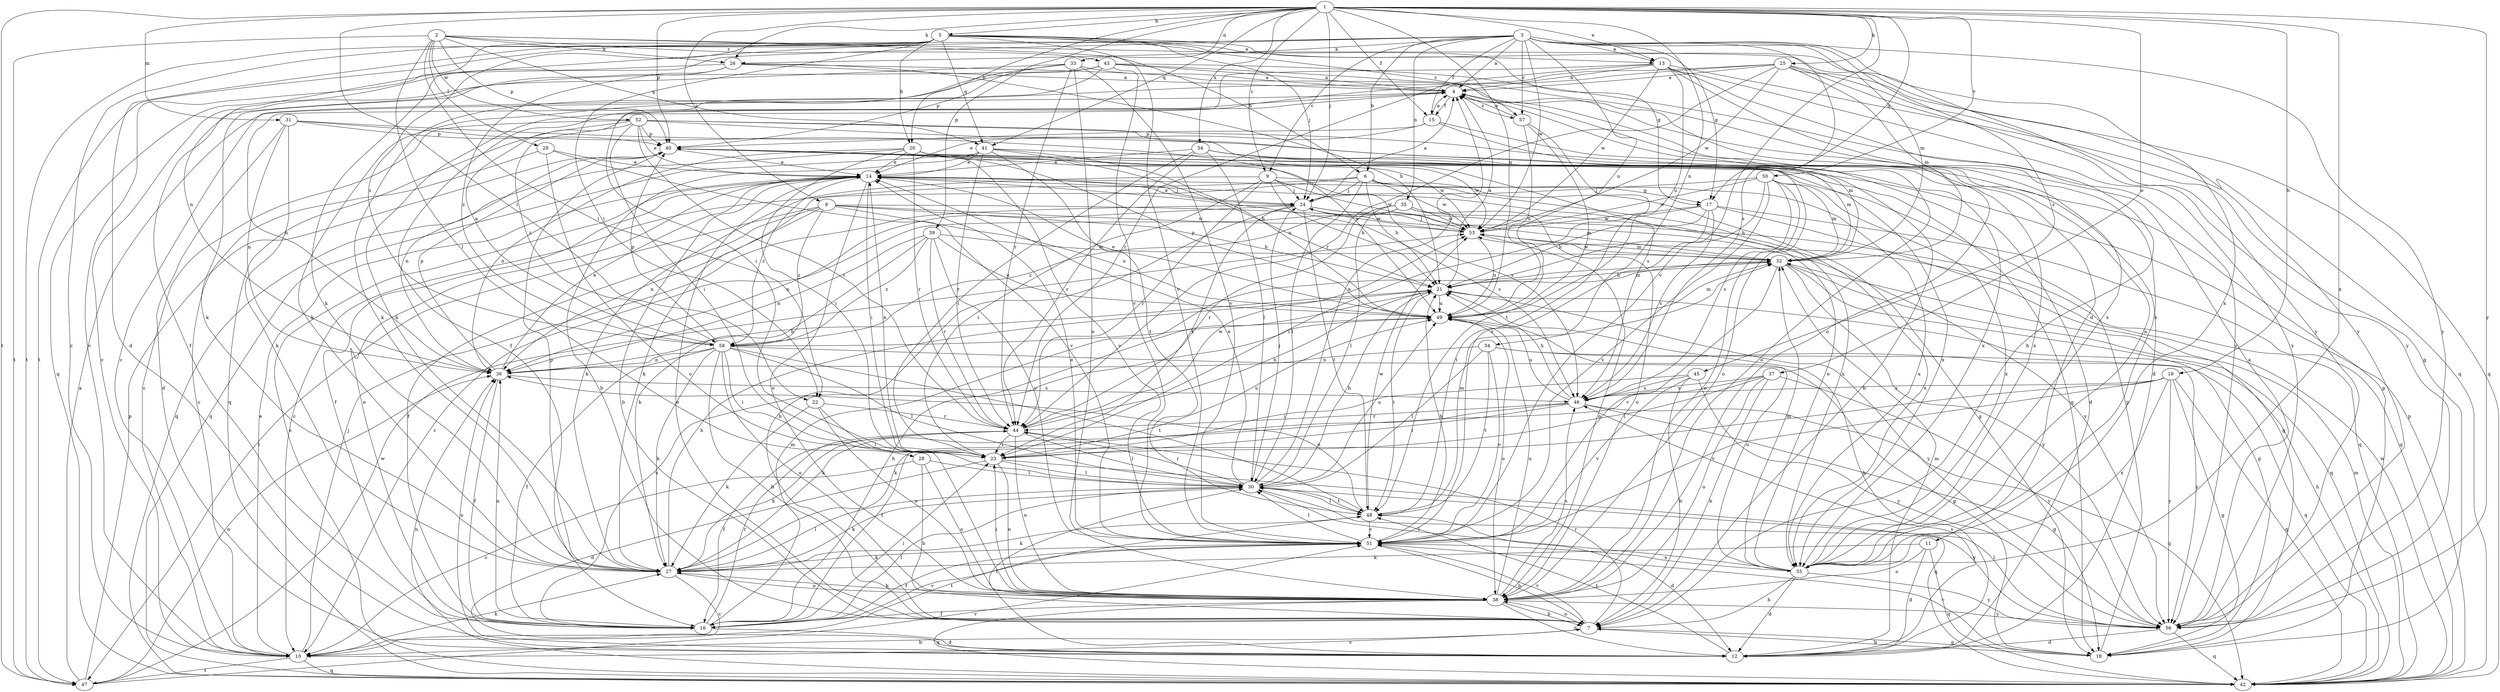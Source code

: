 strict digraph  {
	3 -> 4 [label=a];
	13 -> 4 [label=a];
	15 -> 4 [label=a];
	21 -> 4 [label=a];
	24 -> 4 [label=a];
	25 -> 4 [label=a];
	26 -> 4 [label=a];
	30 -> 4 [label=a];
	33 -> 4 [label=a];
	43 -> 4 [label=a];
	47 -> 4 [label=a];
	55 -> 4 [label=a];
	56 -> 4 [label=a];
	57 -> 4 [label=a];
	58 -> 4 [label=a];
	1 -> 5 [label=b];
	2 -> 6 [label=b];
	3 -> 6 [label=b];
	10 -> 7 [label=b];
	13 -> 7 [label=b];
	14 -> 7 [label=b];
	18 -> 7 [label=b];
	24 -> 7 [label=b];
	28 -> 7 [label=b];
	37 -> 7 [label=b];
	38 -> 7 [label=b];
	41 -> 7 [label=b];
	45 -> 7 [label=b];
	51 -> 7 [label=b];
	54 -> 7 [label=b];
	55 -> 7 [label=b];
	58 -> 7 [label=b];
	1 -> 8 [label=c];
	1 -> 9 [label=c];
	3 -> 9 [label=c];
	3 -> 10 [label=c];
	5 -> 10 [label=c];
	6 -> 10 [label=c];
	7 -> 10 [label=c];
	25 -> 10 [label=c];
	27 -> 10 [label=c];
	28 -> 10 [label=c];
	29 -> 10 [label=c];
	35 -> 10 [label=c];
	43 -> 10 [label=c];
	52 -> 10 [label=c];
	4 -> 11 [label=d];
	4 -> 12 [label=d];
	5 -> 12 [label=d];
	11 -> 12 [label=d];
	16 -> 12 [label=d];
	23 -> 12 [label=d];
	31 -> 12 [label=d];
	38 -> 12 [label=d];
	48 -> 12 [label=d];
	54 -> 12 [label=d];
	55 -> 12 [label=d];
	56 -> 12 [label=d];
	1 -> 13 [label=e];
	3 -> 13 [label=e];
	5 -> 13 [label=e];
	7 -> 14 [label=e];
	10 -> 14 [label=e];
	15 -> 14 [label=e];
	16 -> 14 [label=e];
	20 -> 14 [label=e];
	23 -> 14 [label=e];
	24 -> 14 [label=e];
	29 -> 14 [label=e];
	30 -> 14 [label=e];
	36 -> 14 [label=e];
	40 -> 14 [label=e];
	41 -> 14 [label=e];
	42 -> 14 [label=e];
	49 -> 14 [label=e];
	51 -> 14 [label=e];
	52 -> 14 [label=e];
	54 -> 14 [label=e];
	55 -> 14 [label=e];
	1 -> 15 [label=f];
	3 -> 15 [label=f];
	4 -> 15 [label=f];
	8 -> 16 [label=f];
	14 -> 16 [label=f];
	25 -> 16 [label=f];
	33 -> 16 [label=f];
	36 -> 16 [label=f];
	38 -> 16 [label=f];
	44 -> 16 [label=f];
	46 -> 16 [label=f];
	51 -> 16 [label=f];
	58 -> 16 [label=f];
	1 -> 17 [label=g];
	3 -> 17 [label=g];
	5 -> 17 [label=g];
	6 -> 17 [label=g];
	7 -> 18 [label=g];
	9 -> 18 [label=g];
	15 -> 18 [label=g];
	17 -> 18 [label=g];
	19 -> 18 [label=g];
	20 -> 18 [label=g];
	25 -> 18 [label=g];
	32 -> 18 [label=g];
	46 -> 18 [label=g];
	58 -> 18 [label=g];
	1 -> 19 [label=h];
	1 -> 20 [label=h];
	5 -> 20 [label=h];
	6 -> 21 [label=h];
	8 -> 21 [label=h];
	9 -> 21 [label=h];
	12 -> 21 [label=h];
	16 -> 21 [label=h];
	17 -> 21 [label=h];
	26 -> 21 [label=h];
	27 -> 21 [label=h];
	30 -> 21 [label=h];
	32 -> 21 [label=h];
	36 -> 21 [label=h];
	41 -> 21 [label=h];
	42 -> 21 [label=h];
	44 -> 21 [label=h];
	46 -> 21 [label=h];
	50 -> 21 [label=h];
	51 -> 21 [label=h];
	1 -> 22 [label=i];
	2 -> 22 [label=i];
	5 -> 22 [label=i];
	9 -> 23 [label=i];
	14 -> 23 [label=i];
	16 -> 23 [label=i];
	17 -> 23 [label=i];
	20 -> 23 [label=i];
	24 -> 23 [label=i];
	37 -> 23 [label=i];
	38 -> 23 [label=i];
	43 -> 23 [label=i];
	44 -> 23 [label=i];
	45 -> 23 [label=i];
	46 -> 23 [label=i];
	52 -> 23 [label=i];
	54 -> 23 [label=i];
	58 -> 23 [label=i];
	1 -> 24 [label=j];
	5 -> 24 [label=j];
	6 -> 24 [label=j];
	9 -> 24 [label=j];
	10 -> 24 [label=j];
	14 -> 24 [label=j];
	30 -> 24 [label=j];
	50 -> 24 [label=j];
	53 -> 24 [label=j];
	1 -> 25 [label=k];
	1 -> 26 [label=k];
	2 -> 26 [label=k];
	3 -> 26 [label=k];
	3 -> 27 [label=k];
	6 -> 27 [label=k];
	9 -> 27 [label=k];
	10 -> 27 [label=k];
	11 -> 27 [label=k];
	13 -> 27 [label=k];
	19 -> 27 [label=k];
	22 -> 27 [label=k];
	26 -> 27 [label=k];
	30 -> 27 [label=k];
	31 -> 27 [label=k];
	33 -> 27 [label=k];
	37 -> 27 [label=k];
	38 -> 27 [label=k];
	39 -> 27 [label=k];
	43 -> 27 [label=k];
	44 -> 27 [label=k];
	48 -> 27 [label=k];
	51 -> 27 [label=k];
	58 -> 27 [label=k];
	2 -> 28 [label=l];
	2 -> 29 [label=l];
	6 -> 30 [label=l];
	12 -> 30 [label=l];
	16 -> 30 [label=l];
	22 -> 30 [label=l];
	23 -> 30 [label=l];
	27 -> 30 [label=l];
	28 -> 30 [label=l];
	34 -> 30 [label=l];
	35 -> 30 [label=l];
	44 -> 30 [label=l];
	48 -> 30 [label=l];
	51 -> 30 [label=l];
	54 -> 30 [label=l];
	55 -> 30 [label=l];
	56 -> 30 [label=l];
	58 -> 30 [label=l];
	1 -> 31 [label=m];
	3 -> 32 [label=m];
	12 -> 32 [label=m];
	16 -> 32 [label=m];
	21 -> 32 [label=m];
	24 -> 32 [label=m];
	25 -> 32 [label=m];
	39 -> 32 [label=m];
	41 -> 32 [label=m];
	42 -> 32 [label=m];
	48 -> 32 [label=m];
	49 -> 32 [label=m];
	50 -> 32 [label=m];
	52 -> 32 [label=m];
	53 -> 32 [label=m];
	55 -> 32 [label=m];
	1 -> 33 [label=n];
	1 -> 34 [label=n];
	3 -> 35 [label=n];
	4 -> 36 [label=n];
	5 -> 36 [label=n];
	8 -> 36 [label=n];
	12 -> 36 [label=n];
	16 -> 36 [label=n];
	20 -> 36 [label=n];
	24 -> 36 [label=n];
	31 -> 36 [label=n];
	34 -> 36 [label=n];
	39 -> 36 [label=n];
	40 -> 36 [label=n];
	42 -> 36 [label=n];
	47 -> 36 [label=n];
	48 -> 36 [label=n];
	58 -> 36 [label=n];
	1 -> 37 [label=o];
	7 -> 38 [label=o];
	11 -> 38 [label=o];
	13 -> 38 [label=o];
	14 -> 38 [label=o];
	15 -> 38 [label=o];
	22 -> 38 [label=o];
	23 -> 38 [label=o];
	27 -> 38 [label=o];
	28 -> 38 [label=o];
	29 -> 38 [label=o];
	33 -> 38 [label=o];
	35 -> 38 [label=o];
	37 -> 38 [label=o];
	44 -> 38 [label=o];
	49 -> 38 [label=o];
	50 -> 38 [label=o];
	53 -> 38 [label=o];
	54 -> 38 [label=o];
	58 -> 38 [label=o];
	1 -> 39 [label=p];
	1 -> 40 [label=p];
	2 -> 40 [label=p];
	15 -> 40 [label=p];
	18 -> 40 [label=p];
	27 -> 40 [label=p];
	31 -> 40 [label=p];
	33 -> 40 [label=p];
	36 -> 40 [label=p];
	42 -> 40 [label=p];
	47 -> 40 [label=p];
	49 -> 40 [label=p];
	52 -> 40 [label=p];
	58 -> 40 [label=p];
	1 -> 41 [label=q];
	2 -> 41 [label=q];
	5 -> 41 [label=q];
	10 -> 42 [label=q];
	11 -> 42 [label=q];
	13 -> 42 [label=q];
	17 -> 42 [label=q];
	19 -> 42 [label=q];
	20 -> 42 [label=q];
	23 -> 42 [label=q];
	24 -> 42 [label=q];
	25 -> 42 [label=q];
	26 -> 42 [label=q];
	32 -> 42 [label=q];
	34 -> 42 [label=q];
	38 -> 42 [label=q];
	41 -> 42 [label=q];
	46 -> 42 [label=q];
	52 -> 42 [label=q];
	56 -> 42 [label=q];
	2 -> 43 [label=r];
	7 -> 44 [label=r];
	9 -> 44 [label=r];
	13 -> 44 [label=r];
	16 -> 44 [label=r];
	20 -> 44 [label=r];
	22 -> 44 [label=r];
	25 -> 44 [label=r];
	30 -> 44 [label=r];
	33 -> 44 [label=r];
	35 -> 44 [label=r];
	39 -> 44 [label=r];
	41 -> 44 [label=r];
	46 -> 44 [label=r];
	52 -> 44 [label=r];
	54 -> 44 [label=r];
	3 -> 45 [label=s];
	3 -> 46 [label=s];
	12 -> 46 [label=s];
	14 -> 46 [label=s];
	17 -> 46 [label=s];
	19 -> 46 [label=s];
	20 -> 46 [label=s];
	36 -> 46 [label=s];
	37 -> 46 [label=s];
	38 -> 46 [label=s];
	45 -> 46 [label=s];
	50 -> 46 [label=s];
	52 -> 46 [label=s];
	1 -> 47 [label=t];
	2 -> 47 [label=t];
	3 -> 47 [label=t];
	5 -> 47 [label=t];
	8 -> 47 [label=t];
	10 -> 47 [label=t];
	10 -> 48 [label=t];
	12 -> 48 [label=t];
	17 -> 48 [label=t];
	21 -> 48 [label=t];
	24 -> 48 [label=t];
	30 -> 48 [label=t];
	34 -> 48 [label=t];
	41 -> 48 [label=t];
	57 -> 48 [label=t];
	58 -> 48 [label=t];
	1 -> 49 [label=u];
	3 -> 49 [label=u];
	8 -> 49 [label=u];
	13 -> 49 [label=u];
	16 -> 49 [label=u];
	21 -> 49 [label=u];
	23 -> 49 [label=u];
	30 -> 49 [label=u];
	31 -> 49 [label=u];
	38 -> 49 [label=u];
	39 -> 49 [label=u];
	41 -> 49 [label=u];
	46 -> 49 [label=u];
	53 -> 49 [label=u];
	55 -> 49 [label=u];
	57 -> 49 [label=u];
	1 -> 50 [label=v];
	1 -> 51 [label=v];
	5 -> 51 [label=v];
	7 -> 51 [label=v];
	16 -> 51 [label=v];
	18 -> 51 [label=v];
	19 -> 51 [label=v];
	29 -> 51 [label=v];
	32 -> 51 [label=v];
	33 -> 51 [label=v];
	34 -> 51 [label=v];
	39 -> 51 [label=v];
	40 -> 51 [label=v];
	43 -> 51 [label=v];
	45 -> 51 [label=v];
	47 -> 51 [label=v];
	48 -> 51 [label=v];
	50 -> 51 [label=v];
	57 -> 51 [label=v];
	2 -> 52 [label=w];
	3 -> 53 [label=w];
	6 -> 53 [label=w];
	8 -> 53 [label=w];
	9 -> 53 [label=w];
	13 -> 53 [label=w];
	17 -> 53 [label=w];
	20 -> 53 [label=w];
	24 -> 53 [label=w];
	25 -> 53 [label=w];
	32 -> 53 [label=w];
	35 -> 53 [label=w];
	40 -> 53 [label=w];
	42 -> 53 [label=w];
	44 -> 53 [label=w];
	47 -> 53 [label=w];
	48 -> 53 [label=w];
	50 -> 53 [label=w];
	1 -> 54 [label=x];
	1 -> 55 [label=x];
	3 -> 55 [label=x];
	6 -> 55 [label=x];
	14 -> 55 [label=x];
	19 -> 55 [label=x];
	20 -> 55 [label=x];
	26 -> 55 [label=x];
	31 -> 55 [label=x];
	35 -> 55 [label=x];
	43 -> 55 [label=x];
	50 -> 55 [label=x];
	51 -> 55 [label=x];
	52 -> 55 [label=x];
	1 -> 56 [label=y];
	2 -> 56 [label=y];
	3 -> 56 [label=y];
	5 -> 56 [label=y];
	8 -> 56 [label=y];
	13 -> 56 [label=y];
	19 -> 56 [label=y];
	21 -> 56 [label=y];
	25 -> 56 [label=y];
	30 -> 56 [label=y];
	32 -> 56 [label=y];
	34 -> 56 [label=y];
	37 -> 56 [label=y];
	38 -> 56 [label=y];
	43 -> 56 [label=y];
	45 -> 56 [label=y];
	55 -> 56 [label=y];
	3 -> 57 [label=z];
	4 -> 57 [label=z];
	5 -> 57 [label=z];
	5 -> 58 [label=z];
	8 -> 58 [label=z];
	14 -> 58 [label=z];
	26 -> 58 [label=z];
	35 -> 58 [label=z];
	39 -> 58 [label=z];
	49 -> 58 [label=z];
	52 -> 58 [label=z];
}
